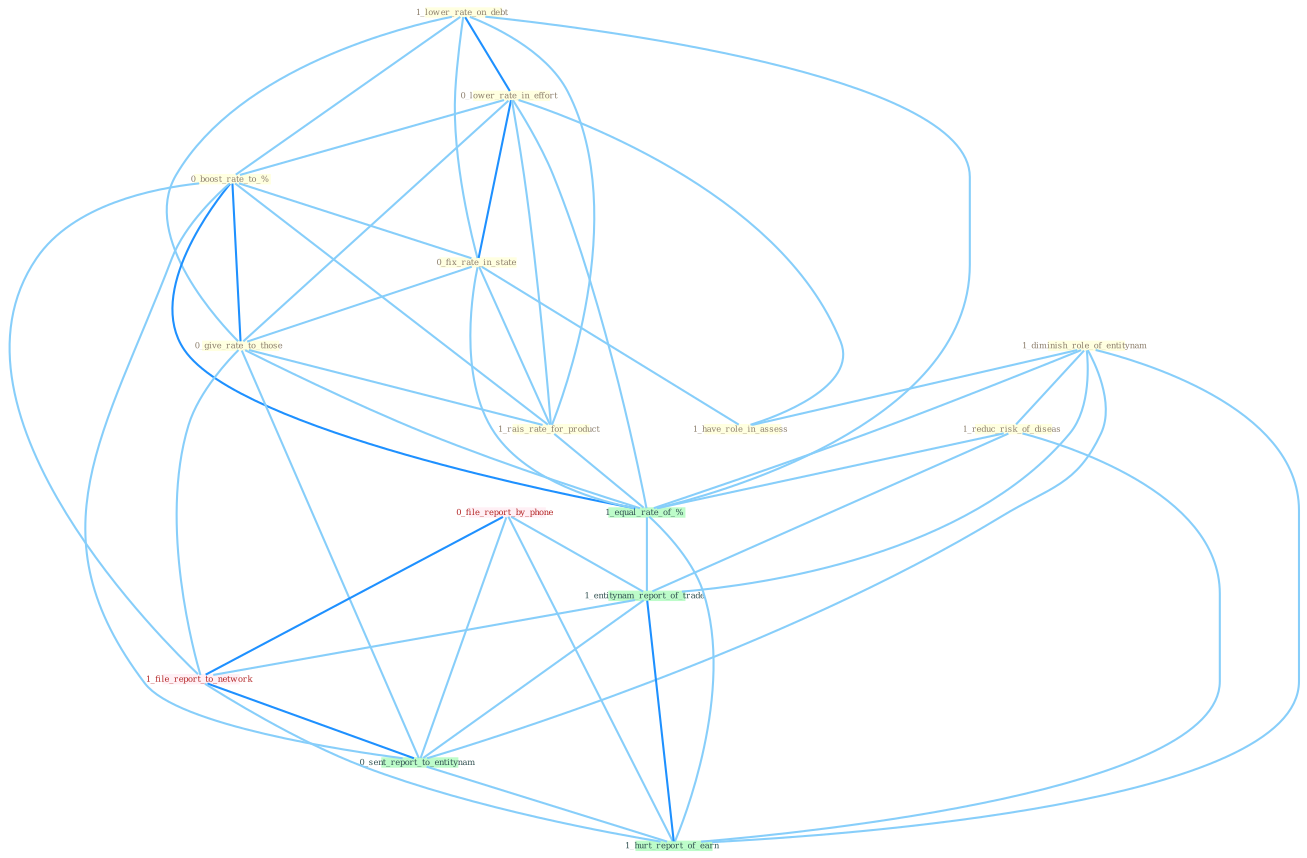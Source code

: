 Graph G{ 
    node
    [shape=polygon,style=filled,width=.5,height=.06,color="#BDFCC9",fixedsize=true,fontsize=4,
    fontcolor="#2f4f4f"];
    {node
    [color="#ffffe0", fontcolor="#8b7d6b"] "1_lower_rate_on_debt " "0_lower_rate_in_effort " "0_boost_rate_to_% " "1_diminish_role_of_entitynam " "1_reduc_risk_of_diseas " "0_fix_rate_in_state " "0_give_rate_to_those " "1_rais_rate_for_product " "1_have_role_in_assess "}
{node [color="#fff0f5", fontcolor="#b22222"] "0_file_report_by_phone " "1_file_report_to_network "}
edge [color="#B0E2FF"];

	"1_lower_rate_on_debt " -- "0_lower_rate_in_effort " [w="2", color="#1e90ff" , len=0.8];
	"1_lower_rate_on_debt " -- "0_boost_rate_to_% " [w="1", color="#87cefa" ];
	"1_lower_rate_on_debt " -- "0_fix_rate_in_state " [w="1", color="#87cefa" ];
	"1_lower_rate_on_debt " -- "0_give_rate_to_those " [w="1", color="#87cefa" ];
	"1_lower_rate_on_debt " -- "1_rais_rate_for_product " [w="1", color="#87cefa" ];
	"1_lower_rate_on_debt " -- "1_equal_rate_of_% " [w="1", color="#87cefa" ];
	"0_lower_rate_in_effort " -- "0_boost_rate_to_% " [w="1", color="#87cefa" ];
	"0_lower_rate_in_effort " -- "0_fix_rate_in_state " [w="2", color="#1e90ff" , len=0.8];
	"0_lower_rate_in_effort " -- "0_give_rate_to_those " [w="1", color="#87cefa" ];
	"0_lower_rate_in_effort " -- "1_rais_rate_for_product " [w="1", color="#87cefa" ];
	"0_lower_rate_in_effort " -- "1_have_role_in_assess " [w="1", color="#87cefa" ];
	"0_lower_rate_in_effort " -- "1_equal_rate_of_% " [w="1", color="#87cefa" ];
	"0_boost_rate_to_% " -- "0_fix_rate_in_state " [w="1", color="#87cefa" ];
	"0_boost_rate_to_% " -- "0_give_rate_to_those " [w="2", color="#1e90ff" , len=0.8];
	"0_boost_rate_to_% " -- "1_rais_rate_for_product " [w="1", color="#87cefa" ];
	"0_boost_rate_to_% " -- "1_equal_rate_of_% " [w="2", color="#1e90ff" , len=0.8];
	"0_boost_rate_to_% " -- "1_file_report_to_network " [w="1", color="#87cefa" ];
	"0_boost_rate_to_% " -- "0_sent_report_to_entitynam " [w="1", color="#87cefa" ];
	"1_diminish_role_of_entitynam " -- "1_reduc_risk_of_diseas " [w="1", color="#87cefa" ];
	"1_diminish_role_of_entitynam " -- "1_have_role_in_assess " [w="1", color="#87cefa" ];
	"1_diminish_role_of_entitynam " -- "1_equal_rate_of_% " [w="1", color="#87cefa" ];
	"1_diminish_role_of_entitynam " -- "1_entitynam_report_of_trade " [w="1", color="#87cefa" ];
	"1_diminish_role_of_entitynam " -- "0_sent_report_to_entitynam " [w="1", color="#87cefa" ];
	"1_diminish_role_of_entitynam " -- "1_hurt_report_of_earn " [w="1", color="#87cefa" ];
	"1_reduc_risk_of_diseas " -- "1_equal_rate_of_% " [w="1", color="#87cefa" ];
	"1_reduc_risk_of_diseas " -- "1_entitynam_report_of_trade " [w="1", color="#87cefa" ];
	"1_reduc_risk_of_diseas " -- "1_hurt_report_of_earn " [w="1", color="#87cefa" ];
	"0_fix_rate_in_state " -- "0_give_rate_to_those " [w="1", color="#87cefa" ];
	"0_fix_rate_in_state " -- "1_rais_rate_for_product " [w="1", color="#87cefa" ];
	"0_fix_rate_in_state " -- "1_have_role_in_assess " [w="1", color="#87cefa" ];
	"0_fix_rate_in_state " -- "1_equal_rate_of_% " [w="1", color="#87cefa" ];
	"0_give_rate_to_those " -- "1_rais_rate_for_product " [w="1", color="#87cefa" ];
	"0_give_rate_to_those " -- "1_equal_rate_of_% " [w="1", color="#87cefa" ];
	"0_give_rate_to_those " -- "1_file_report_to_network " [w="1", color="#87cefa" ];
	"0_give_rate_to_those " -- "0_sent_report_to_entitynam " [w="1", color="#87cefa" ];
	"1_rais_rate_for_product " -- "1_equal_rate_of_% " [w="1", color="#87cefa" ];
	"0_file_report_by_phone " -- "1_entitynam_report_of_trade " [w="1", color="#87cefa" ];
	"0_file_report_by_phone " -- "1_file_report_to_network " [w="2", color="#1e90ff" , len=0.8];
	"0_file_report_by_phone " -- "0_sent_report_to_entitynam " [w="1", color="#87cefa" ];
	"0_file_report_by_phone " -- "1_hurt_report_of_earn " [w="1", color="#87cefa" ];
	"1_equal_rate_of_% " -- "1_entitynam_report_of_trade " [w="1", color="#87cefa" ];
	"1_equal_rate_of_% " -- "1_hurt_report_of_earn " [w="1", color="#87cefa" ];
	"1_entitynam_report_of_trade " -- "1_file_report_to_network " [w="1", color="#87cefa" ];
	"1_entitynam_report_of_trade " -- "0_sent_report_to_entitynam " [w="1", color="#87cefa" ];
	"1_entitynam_report_of_trade " -- "1_hurt_report_of_earn " [w="2", color="#1e90ff" , len=0.8];
	"1_file_report_to_network " -- "0_sent_report_to_entitynam " [w="2", color="#1e90ff" , len=0.8];
	"1_file_report_to_network " -- "1_hurt_report_of_earn " [w="1", color="#87cefa" ];
	"0_sent_report_to_entitynam " -- "1_hurt_report_of_earn " [w="1", color="#87cefa" ];
}